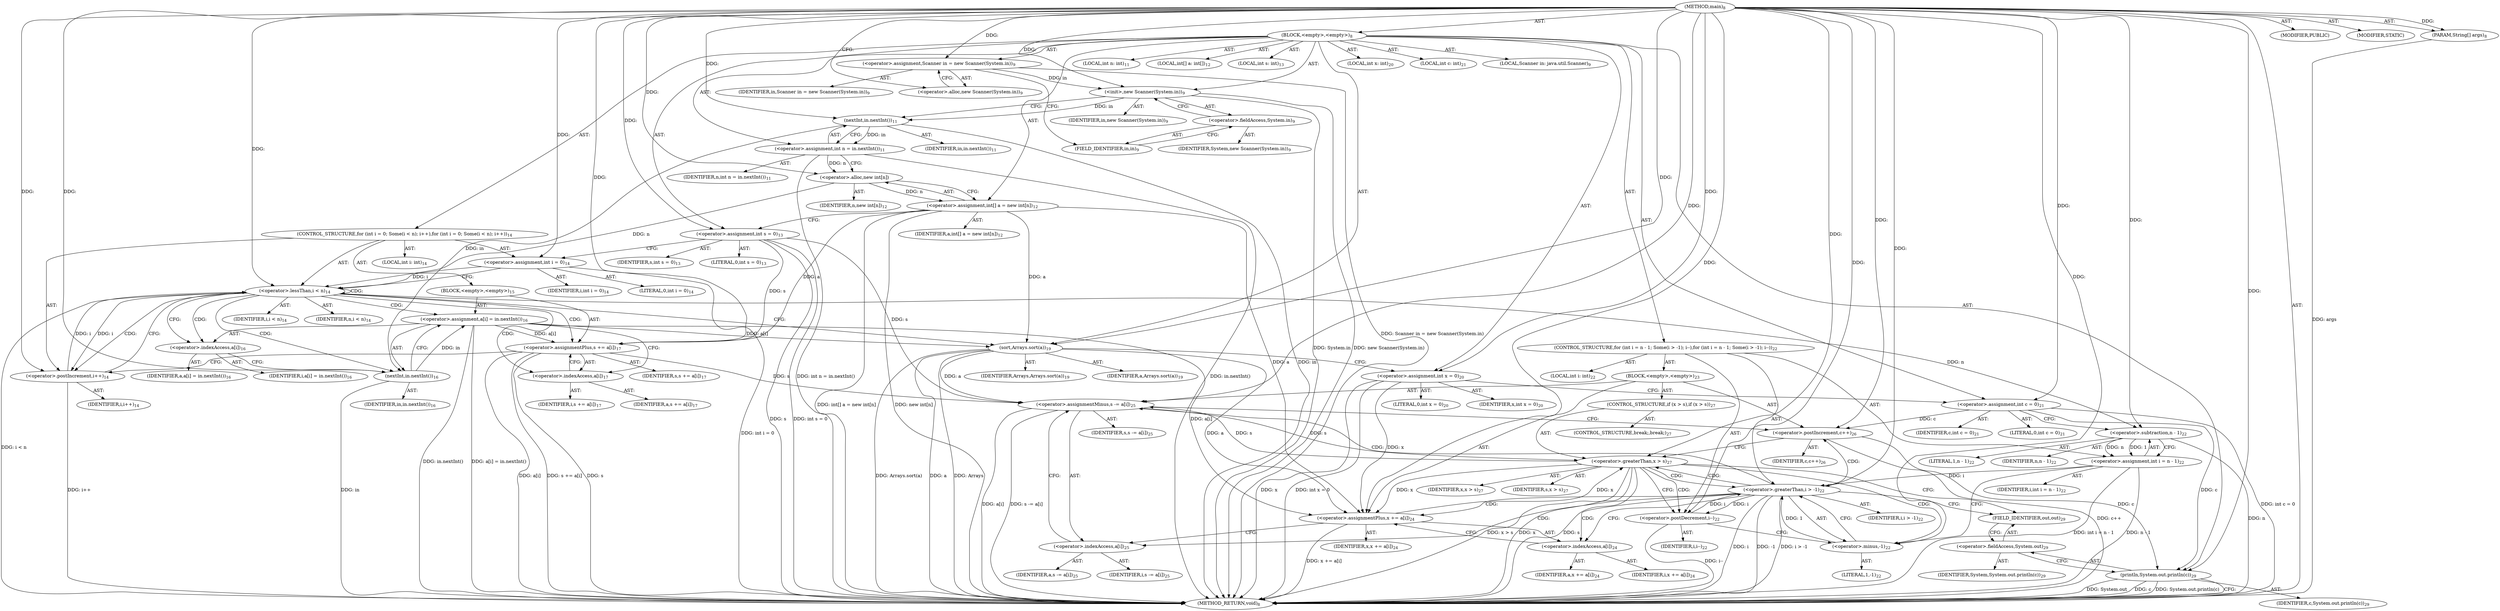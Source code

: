 digraph "main" {  
"19" [label = <(METHOD,main)<SUB>8</SUB>> ]
"20" [label = <(PARAM,String[] args)<SUB>8</SUB>> ]
"21" [label = <(BLOCK,&lt;empty&gt;,&lt;empty&gt;)<SUB>8</SUB>> ]
"4" [label = <(LOCAL,Scanner in: java.util.Scanner)<SUB>9</SUB>> ]
"22" [label = <(&lt;operator&gt;.assignment,Scanner in = new Scanner(System.in))<SUB>9</SUB>> ]
"23" [label = <(IDENTIFIER,in,Scanner in = new Scanner(System.in))<SUB>9</SUB>> ]
"24" [label = <(&lt;operator&gt;.alloc,new Scanner(System.in))<SUB>9</SUB>> ]
"25" [label = <(&lt;init&gt;,new Scanner(System.in))<SUB>9</SUB>> ]
"3" [label = <(IDENTIFIER,in,new Scanner(System.in))<SUB>9</SUB>> ]
"26" [label = <(&lt;operator&gt;.fieldAccess,System.in)<SUB>9</SUB>> ]
"27" [label = <(IDENTIFIER,System,new Scanner(System.in))<SUB>9</SUB>> ]
"28" [label = <(FIELD_IDENTIFIER,in,in)<SUB>9</SUB>> ]
"29" [label = <(LOCAL,int n: int)<SUB>11</SUB>> ]
"30" [label = <(&lt;operator&gt;.assignment,int n = in.nextInt())<SUB>11</SUB>> ]
"31" [label = <(IDENTIFIER,n,int n = in.nextInt())<SUB>11</SUB>> ]
"32" [label = <(nextInt,in.nextInt())<SUB>11</SUB>> ]
"33" [label = <(IDENTIFIER,in,in.nextInt())<SUB>11</SUB>> ]
"34" [label = <(LOCAL,int[] a: int[])<SUB>12</SUB>> ]
"35" [label = <(&lt;operator&gt;.assignment,int[] a = new int[n])<SUB>12</SUB>> ]
"36" [label = <(IDENTIFIER,a,int[] a = new int[n])<SUB>12</SUB>> ]
"37" [label = <(&lt;operator&gt;.alloc,new int[n])> ]
"38" [label = <(IDENTIFIER,n,new int[n])<SUB>12</SUB>> ]
"39" [label = <(LOCAL,int s: int)<SUB>13</SUB>> ]
"40" [label = <(&lt;operator&gt;.assignment,int s = 0)<SUB>13</SUB>> ]
"41" [label = <(IDENTIFIER,s,int s = 0)<SUB>13</SUB>> ]
"42" [label = <(LITERAL,0,int s = 0)<SUB>13</SUB>> ]
"43" [label = <(CONTROL_STRUCTURE,for (int i = 0; Some(i &lt; n); i++),for (int i = 0; Some(i &lt; n); i++))<SUB>14</SUB>> ]
"44" [label = <(LOCAL,int i: int)<SUB>14</SUB>> ]
"45" [label = <(&lt;operator&gt;.assignment,int i = 0)<SUB>14</SUB>> ]
"46" [label = <(IDENTIFIER,i,int i = 0)<SUB>14</SUB>> ]
"47" [label = <(LITERAL,0,int i = 0)<SUB>14</SUB>> ]
"48" [label = <(&lt;operator&gt;.lessThan,i &lt; n)<SUB>14</SUB>> ]
"49" [label = <(IDENTIFIER,i,i &lt; n)<SUB>14</SUB>> ]
"50" [label = <(IDENTIFIER,n,i &lt; n)<SUB>14</SUB>> ]
"51" [label = <(&lt;operator&gt;.postIncrement,i++)<SUB>14</SUB>> ]
"52" [label = <(IDENTIFIER,i,i++)<SUB>14</SUB>> ]
"53" [label = <(BLOCK,&lt;empty&gt;,&lt;empty&gt;)<SUB>15</SUB>> ]
"54" [label = <(&lt;operator&gt;.assignment,a[i] = in.nextInt())<SUB>16</SUB>> ]
"55" [label = <(&lt;operator&gt;.indexAccess,a[i])<SUB>16</SUB>> ]
"56" [label = <(IDENTIFIER,a,a[i] = in.nextInt())<SUB>16</SUB>> ]
"57" [label = <(IDENTIFIER,i,a[i] = in.nextInt())<SUB>16</SUB>> ]
"58" [label = <(nextInt,in.nextInt())<SUB>16</SUB>> ]
"59" [label = <(IDENTIFIER,in,in.nextInt())<SUB>16</SUB>> ]
"60" [label = <(&lt;operator&gt;.assignmentPlus,s += a[i])<SUB>17</SUB>> ]
"61" [label = <(IDENTIFIER,s,s += a[i])<SUB>17</SUB>> ]
"62" [label = <(&lt;operator&gt;.indexAccess,a[i])<SUB>17</SUB>> ]
"63" [label = <(IDENTIFIER,a,s += a[i])<SUB>17</SUB>> ]
"64" [label = <(IDENTIFIER,i,s += a[i])<SUB>17</SUB>> ]
"65" [label = <(sort,Arrays.sort(a))<SUB>19</SUB>> ]
"66" [label = <(IDENTIFIER,Arrays,Arrays.sort(a))<SUB>19</SUB>> ]
"67" [label = <(IDENTIFIER,a,Arrays.sort(a))<SUB>19</SUB>> ]
"68" [label = <(LOCAL,int x: int)<SUB>20</SUB>> ]
"69" [label = <(&lt;operator&gt;.assignment,int x = 0)<SUB>20</SUB>> ]
"70" [label = <(IDENTIFIER,x,int x = 0)<SUB>20</SUB>> ]
"71" [label = <(LITERAL,0,int x = 0)<SUB>20</SUB>> ]
"72" [label = <(LOCAL,int c: int)<SUB>21</SUB>> ]
"73" [label = <(&lt;operator&gt;.assignment,int c = 0)<SUB>21</SUB>> ]
"74" [label = <(IDENTIFIER,c,int c = 0)<SUB>21</SUB>> ]
"75" [label = <(LITERAL,0,int c = 0)<SUB>21</SUB>> ]
"76" [label = <(CONTROL_STRUCTURE,for (int i = n - 1; Some(i &gt; -1); i--),for (int i = n - 1; Some(i &gt; -1); i--))<SUB>22</SUB>> ]
"77" [label = <(LOCAL,int i: int)<SUB>22</SUB>> ]
"78" [label = <(&lt;operator&gt;.assignment,int i = n - 1)<SUB>22</SUB>> ]
"79" [label = <(IDENTIFIER,i,int i = n - 1)<SUB>22</SUB>> ]
"80" [label = <(&lt;operator&gt;.subtraction,n - 1)<SUB>22</SUB>> ]
"81" [label = <(IDENTIFIER,n,n - 1)<SUB>22</SUB>> ]
"82" [label = <(LITERAL,1,n - 1)<SUB>22</SUB>> ]
"83" [label = <(&lt;operator&gt;.greaterThan,i &gt; -1)<SUB>22</SUB>> ]
"84" [label = <(IDENTIFIER,i,i &gt; -1)<SUB>22</SUB>> ]
"85" [label = <(&lt;operator&gt;.minus,-1)<SUB>22</SUB>> ]
"86" [label = <(LITERAL,1,-1)<SUB>22</SUB>> ]
"87" [label = <(&lt;operator&gt;.postDecrement,i--)<SUB>22</SUB>> ]
"88" [label = <(IDENTIFIER,i,i--)<SUB>22</SUB>> ]
"89" [label = <(BLOCK,&lt;empty&gt;,&lt;empty&gt;)<SUB>23</SUB>> ]
"90" [label = <(&lt;operator&gt;.assignmentPlus,x += a[i])<SUB>24</SUB>> ]
"91" [label = <(IDENTIFIER,x,x += a[i])<SUB>24</SUB>> ]
"92" [label = <(&lt;operator&gt;.indexAccess,a[i])<SUB>24</SUB>> ]
"93" [label = <(IDENTIFIER,a,x += a[i])<SUB>24</SUB>> ]
"94" [label = <(IDENTIFIER,i,x += a[i])<SUB>24</SUB>> ]
"95" [label = <(&lt;operator&gt;.assignmentMinus,s -= a[i])<SUB>25</SUB>> ]
"96" [label = <(IDENTIFIER,s,s -= a[i])<SUB>25</SUB>> ]
"97" [label = <(&lt;operator&gt;.indexAccess,a[i])<SUB>25</SUB>> ]
"98" [label = <(IDENTIFIER,a,s -= a[i])<SUB>25</SUB>> ]
"99" [label = <(IDENTIFIER,i,s -= a[i])<SUB>25</SUB>> ]
"100" [label = <(&lt;operator&gt;.postIncrement,c++)<SUB>26</SUB>> ]
"101" [label = <(IDENTIFIER,c,c++)<SUB>26</SUB>> ]
"102" [label = <(CONTROL_STRUCTURE,if (x &gt; s),if (x &gt; s))<SUB>27</SUB>> ]
"103" [label = <(&lt;operator&gt;.greaterThan,x &gt; s)<SUB>27</SUB>> ]
"104" [label = <(IDENTIFIER,x,x &gt; s)<SUB>27</SUB>> ]
"105" [label = <(IDENTIFIER,s,x &gt; s)<SUB>27</SUB>> ]
"106" [label = <(CONTROL_STRUCTURE,break;,break;)<SUB>27</SUB>> ]
"107" [label = <(println,System.out.println(c))<SUB>29</SUB>> ]
"108" [label = <(&lt;operator&gt;.fieldAccess,System.out)<SUB>29</SUB>> ]
"109" [label = <(IDENTIFIER,System,System.out.println(c))<SUB>29</SUB>> ]
"110" [label = <(FIELD_IDENTIFIER,out,out)<SUB>29</SUB>> ]
"111" [label = <(IDENTIFIER,c,System.out.println(c))<SUB>29</SUB>> ]
"112" [label = <(MODIFIER,PUBLIC)> ]
"113" [label = <(MODIFIER,STATIC)> ]
"114" [label = <(METHOD_RETURN,void)<SUB>8</SUB>> ]
  "19" -> "20"  [ label = "AST: "] 
  "19" -> "21"  [ label = "AST: "] 
  "19" -> "112"  [ label = "AST: "] 
  "19" -> "113"  [ label = "AST: "] 
  "19" -> "114"  [ label = "AST: "] 
  "21" -> "4"  [ label = "AST: "] 
  "21" -> "22"  [ label = "AST: "] 
  "21" -> "25"  [ label = "AST: "] 
  "21" -> "29"  [ label = "AST: "] 
  "21" -> "30"  [ label = "AST: "] 
  "21" -> "34"  [ label = "AST: "] 
  "21" -> "35"  [ label = "AST: "] 
  "21" -> "39"  [ label = "AST: "] 
  "21" -> "40"  [ label = "AST: "] 
  "21" -> "43"  [ label = "AST: "] 
  "21" -> "65"  [ label = "AST: "] 
  "21" -> "68"  [ label = "AST: "] 
  "21" -> "69"  [ label = "AST: "] 
  "21" -> "72"  [ label = "AST: "] 
  "21" -> "73"  [ label = "AST: "] 
  "21" -> "76"  [ label = "AST: "] 
  "21" -> "107"  [ label = "AST: "] 
  "22" -> "23"  [ label = "AST: "] 
  "22" -> "24"  [ label = "AST: "] 
  "25" -> "3"  [ label = "AST: "] 
  "25" -> "26"  [ label = "AST: "] 
  "26" -> "27"  [ label = "AST: "] 
  "26" -> "28"  [ label = "AST: "] 
  "30" -> "31"  [ label = "AST: "] 
  "30" -> "32"  [ label = "AST: "] 
  "32" -> "33"  [ label = "AST: "] 
  "35" -> "36"  [ label = "AST: "] 
  "35" -> "37"  [ label = "AST: "] 
  "37" -> "38"  [ label = "AST: "] 
  "40" -> "41"  [ label = "AST: "] 
  "40" -> "42"  [ label = "AST: "] 
  "43" -> "44"  [ label = "AST: "] 
  "43" -> "45"  [ label = "AST: "] 
  "43" -> "48"  [ label = "AST: "] 
  "43" -> "51"  [ label = "AST: "] 
  "43" -> "53"  [ label = "AST: "] 
  "45" -> "46"  [ label = "AST: "] 
  "45" -> "47"  [ label = "AST: "] 
  "48" -> "49"  [ label = "AST: "] 
  "48" -> "50"  [ label = "AST: "] 
  "51" -> "52"  [ label = "AST: "] 
  "53" -> "54"  [ label = "AST: "] 
  "53" -> "60"  [ label = "AST: "] 
  "54" -> "55"  [ label = "AST: "] 
  "54" -> "58"  [ label = "AST: "] 
  "55" -> "56"  [ label = "AST: "] 
  "55" -> "57"  [ label = "AST: "] 
  "58" -> "59"  [ label = "AST: "] 
  "60" -> "61"  [ label = "AST: "] 
  "60" -> "62"  [ label = "AST: "] 
  "62" -> "63"  [ label = "AST: "] 
  "62" -> "64"  [ label = "AST: "] 
  "65" -> "66"  [ label = "AST: "] 
  "65" -> "67"  [ label = "AST: "] 
  "69" -> "70"  [ label = "AST: "] 
  "69" -> "71"  [ label = "AST: "] 
  "73" -> "74"  [ label = "AST: "] 
  "73" -> "75"  [ label = "AST: "] 
  "76" -> "77"  [ label = "AST: "] 
  "76" -> "78"  [ label = "AST: "] 
  "76" -> "83"  [ label = "AST: "] 
  "76" -> "87"  [ label = "AST: "] 
  "76" -> "89"  [ label = "AST: "] 
  "78" -> "79"  [ label = "AST: "] 
  "78" -> "80"  [ label = "AST: "] 
  "80" -> "81"  [ label = "AST: "] 
  "80" -> "82"  [ label = "AST: "] 
  "83" -> "84"  [ label = "AST: "] 
  "83" -> "85"  [ label = "AST: "] 
  "85" -> "86"  [ label = "AST: "] 
  "87" -> "88"  [ label = "AST: "] 
  "89" -> "90"  [ label = "AST: "] 
  "89" -> "95"  [ label = "AST: "] 
  "89" -> "100"  [ label = "AST: "] 
  "89" -> "102"  [ label = "AST: "] 
  "90" -> "91"  [ label = "AST: "] 
  "90" -> "92"  [ label = "AST: "] 
  "92" -> "93"  [ label = "AST: "] 
  "92" -> "94"  [ label = "AST: "] 
  "95" -> "96"  [ label = "AST: "] 
  "95" -> "97"  [ label = "AST: "] 
  "97" -> "98"  [ label = "AST: "] 
  "97" -> "99"  [ label = "AST: "] 
  "100" -> "101"  [ label = "AST: "] 
  "102" -> "103"  [ label = "AST: "] 
  "102" -> "106"  [ label = "AST: "] 
  "103" -> "104"  [ label = "AST: "] 
  "103" -> "105"  [ label = "AST: "] 
  "107" -> "108"  [ label = "AST: "] 
  "107" -> "111"  [ label = "AST: "] 
  "108" -> "109"  [ label = "AST: "] 
  "108" -> "110"  [ label = "AST: "] 
  "22" -> "28"  [ label = "CFG: "] 
  "25" -> "32"  [ label = "CFG: "] 
  "30" -> "37"  [ label = "CFG: "] 
  "35" -> "40"  [ label = "CFG: "] 
  "40" -> "45"  [ label = "CFG: "] 
  "65" -> "69"  [ label = "CFG: "] 
  "69" -> "73"  [ label = "CFG: "] 
  "73" -> "80"  [ label = "CFG: "] 
  "107" -> "114"  [ label = "CFG: "] 
  "24" -> "22"  [ label = "CFG: "] 
  "26" -> "25"  [ label = "CFG: "] 
  "32" -> "30"  [ label = "CFG: "] 
  "37" -> "35"  [ label = "CFG: "] 
  "45" -> "48"  [ label = "CFG: "] 
  "48" -> "55"  [ label = "CFG: "] 
  "48" -> "65"  [ label = "CFG: "] 
  "51" -> "48"  [ label = "CFG: "] 
  "78" -> "85"  [ label = "CFG: "] 
  "83" -> "92"  [ label = "CFG: "] 
  "83" -> "110"  [ label = "CFG: "] 
  "87" -> "85"  [ label = "CFG: "] 
  "108" -> "107"  [ label = "CFG: "] 
  "28" -> "26"  [ label = "CFG: "] 
  "54" -> "62"  [ label = "CFG: "] 
  "60" -> "51"  [ label = "CFG: "] 
  "80" -> "78"  [ label = "CFG: "] 
  "85" -> "83"  [ label = "CFG: "] 
  "90" -> "97"  [ label = "CFG: "] 
  "95" -> "100"  [ label = "CFG: "] 
  "100" -> "103"  [ label = "CFG: "] 
  "110" -> "108"  [ label = "CFG: "] 
  "55" -> "58"  [ label = "CFG: "] 
  "58" -> "54"  [ label = "CFG: "] 
  "62" -> "60"  [ label = "CFG: "] 
  "92" -> "90"  [ label = "CFG: "] 
  "97" -> "95"  [ label = "CFG: "] 
  "103" -> "110"  [ label = "CFG: "] 
  "103" -> "87"  [ label = "CFG: "] 
  "19" -> "24"  [ label = "CFG: "] 
  "20" -> "114"  [ label = "DDG: args"] 
  "22" -> "114"  [ label = "DDG: Scanner in = new Scanner(System.in)"] 
  "25" -> "114"  [ label = "DDG: System.in"] 
  "25" -> "114"  [ label = "DDG: new Scanner(System.in)"] 
  "32" -> "114"  [ label = "DDG: in"] 
  "30" -> "114"  [ label = "DDG: in.nextInt()"] 
  "30" -> "114"  [ label = "DDG: int n = in.nextInt()"] 
  "35" -> "114"  [ label = "DDG: new int[n]"] 
  "35" -> "114"  [ label = "DDG: int[] a = new int[n]"] 
  "40" -> "114"  [ label = "DDG: s"] 
  "40" -> "114"  [ label = "DDG: int s = 0"] 
  "45" -> "114"  [ label = "DDG: int i = 0"] 
  "48" -> "114"  [ label = "DDG: i &lt; n"] 
  "65" -> "114"  [ label = "DDG: a"] 
  "65" -> "114"  [ label = "DDG: Arrays.sort(a)"] 
  "69" -> "114"  [ label = "DDG: x"] 
  "69" -> "114"  [ label = "DDG: int x = 0"] 
  "73" -> "114"  [ label = "DDG: int c = 0"] 
  "80" -> "114"  [ label = "DDG: n"] 
  "78" -> "114"  [ label = "DDG: n - 1"] 
  "78" -> "114"  [ label = "DDG: int i = n - 1"] 
  "83" -> "114"  [ label = "DDG: i"] 
  "83" -> "114"  [ label = "DDG: -1"] 
  "83" -> "114"  [ label = "DDG: i &gt; -1"] 
  "90" -> "114"  [ label = "DDG: x += a[i]"] 
  "95" -> "114"  [ label = "DDG: a[i]"] 
  "95" -> "114"  [ label = "DDG: s -= a[i]"] 
  "100" -> "114"  [ label = "DDG: c++"] 
  "103" -> "114"  [ label = "DDG: x"] 
  "103" -> "114"  [ label = "DDG: s"] 
  "103" -> "114"  [ label = "DDG: x &gt; s"] 
  "87" -> "114"  [ label = "DDG: i--"] 
  "107" -> "114"  [ label = "DDG: System.out"] 
  "107" -> "114"  [ label = "DDG: c"] 
  "107" -> "114"  [ label = "DDG: System.out.println(c)"] 
  "58" -> "114"  [ label = "DDG: in"] 
  "54" -> "114"  [ label = "DDG: in.nextInt()"] 
  "54" -> "114"  [ label = "DDG: a[i] = in.nextInt()"] 
  "60" -> "114"  [ label = "DDG: s"] 
  "60" -> "114"  [ label = "DDG: a[i]"] 
  "60" -> "114"  [ label = "DDG: s += a[i]"] 
  "51" -> "114"  [ label = "DDG: i++"] 
  "65" -> "114"  [ label = "DDG: Arrays"] 
  "19" -> "20"  [ label = "DDG: "] 
  "19" -> "22"  [ label = "DDG: "] 
  "32" -> "30"  [ label = "DDG: in"] 
  "37" -> "35"  [ label = "DDG: n"] 
  "19" -> "40"  [ label = "DDG: "] 
  "19" -> "69"  [ label = "DDG: "] 
  "19" -> "73"  [ label = "DDG: "] 
  "22" -> "25"  [ label = "DDG: in"] 
  "19" -> "25"  [ label = "DDG: "] 
  "19" -> "45"  [ label = "DDG: "] 
  "19" -> "65"  [ label = "DDG: "] 
  "35" -> "65"  [ label = "DDG: a"] 
  "54" -> "65"  [ label = "DDG: a[i]"] 
  "80" -> "78"  [ label = "DDG: n"] 
  "80" -> "78"  [ label = "DDG: 1"] 
  "73" -> "107"  [ label = "DDG: c"] 
  "100" -> "107"  [ label = "DDG: c"] 
  "19" -> "107"  [ label = "DDG: "] 
  "25" -> "32"  [ label = "DDG: in"] 
  "19" -> "32"  [ label = "DDG: "] 
  "30" -> "37"  [ label = "DDG: n"] 
  "19" -> "37"  [ label = "DDG: "] 
  "45" -> "48"  [ label = "DDG: i"] 
  "51" -> "48"  [ label = "DDG: i"] 
  "19" -> "48"  [ label = "DDG: "] 
  "37" -> "48"  [ label = "DDG: n"] 
  "48" -> "51"  [ label = "DDG: i"] 
  "19" -> "51"  [ label = "DDG: "] 
  "58" -> "54"  [ label = "DDG: in"] 
  "35" -> "60"  [ label = "DDG: a"] 
  "54" -> "60"  [ label = "DDG: a[i]"] 
  "78" -> "83"  [ label = "DDG: i"] 
  "87" -> "83"  [ label = "DDG: i"] 
  "19" -> "83"  [ label = "DDG: "] 
  "85" -> "83"  [ label = "DDG: 1"] 
  "83" -> "87"  [ label = "DDG: i"] 
  "19" -> "87"  [ label = "DDG: "] 
  "65" -> "90"  [ label = "DDG: a"] 
  "35" -> "90"  [ label = "DDG: a"] 
  "54" -> "90"  [ label = "DDG: a[i]"] 
  "65" -> "95"  [ label = "DDG: a"] 
  "40" -> "60"  [ label = "DDG: s"] 
  "19" -> "60"  [ label = "DDG: "] 
  "48" -> "80"  [ label = "DDG: n"] 
  "19" -> "80"  [ label = "DDG: "] 
  "19" -> "85"  [ label = "DDG: "] 
  "69" -> "90"  [ label = "DDG: x"] 
  "103" -> "90"  [ label = "DDG: x"] 
  "19" -> "90"  [ label = "DDG: "] 
  "40" -> "95"  [ label = "DDG: s"] 
  "103" -> "95"  [ label = "DDG: s"] 
  "60" -> "95"  [ label = "DDG: s"] 
  "19" -> "95"  [ label = "DDG: "] 
  "73" -> "100"  [ label = "DDG: c"] 
  "19" -> "100"  [ label = "DDG: "] 
  "32" -> "58"  [ label = "DDG: in"] 
  "19" -> "58"  [ label = "DDG: "] 
  "90" -> "103"  [ label = "DDG: x"] 
  "19" -> "103"  [ label = "DDG: "] 
  "95" -> "103"  [ label = "DDG: s"] 
  "48" -> "48"  [ label = "CDG: "] 
  "48" -> "58"  [ label = "CDG: "] 
  "48" -> "60"  [ label = "CDG: "] 
  "48" -> "51"  [ label = "CDG: "] 
  "48" -> "55"  [ label = "CDG: "] 
  "48" -> "54"  [ label = "CDG: "] 
  "48" -> "62"  [ label = "CDG: "] 
  "83" -> "100"  [ label = "CDG: "] 
  "83" -> "103"  [ label = "CDG: "] 
  "83" -> "95"  [ label = "CDG: "] 
  "83" -> "92"  [ label = "CDG: "] 
  "83" -> "97"  [ label = "CDG: "] 
  "83" -> "90"  [ label = "CDG: "] 
  "103" -> "83"  [ label = "CDG: "] 
  "103" -> "85"  [ label = "CDG: "] 
  "103" -> "87"  [ label = "CDG: "] 
}
